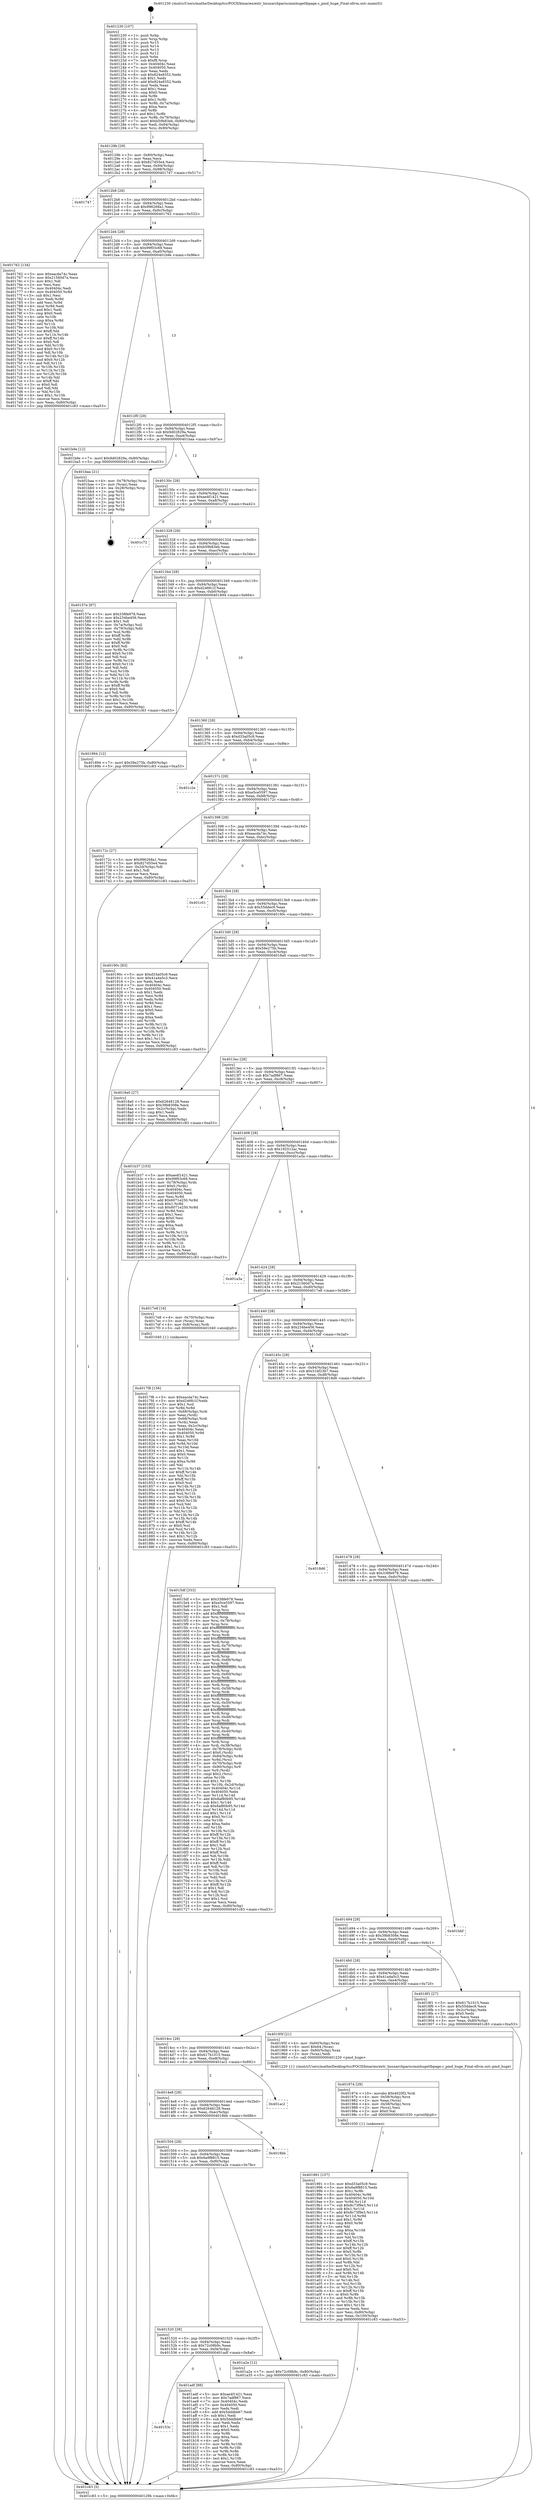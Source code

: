 digraph "0x401230" {
  label = "0x401230 (/mnt/c/Users/mathe/Desktop/tcc/POCII/binaries/extr_linuxarchpariscmmhugetlbpage.c_pmd_huge_Final-ollvm.out::main(0))"
  labelloc = "t"
  node[shape=record]

  Entry [label="",width=0.3,height=0.3,shape=circle,fillcolor=black,style=filled]
  "0x40129b" [label="{
     0x40129b [29]\l
     | [instrs]\l
     &nbsp;&nbsp;0x40129b \<+3\>: mov -0x80(%rbp),%eax\l
     &nbsp;&nbsp;0x40129e \<+2\>: mov %eax,%ecx\l
     &nbsp;&nbsp;0x4012a0 \<+6\>: sub $0x827d55e4,%ecx\l
     &nbsp;&nbsp;0x4012a6 \<+6\>: mov %eax,-0x94(%rbp)\l
     &nbsp;&nbsp;0x4012ac \<+6\>: mov %ecx,-0x98(%rbp)\l
     &nbsp;&nbsp;0x4012b2 \<+6\>: je 0000000000401747 \<main+0x517\>\l
  }"]
  "0x401747" [label="{
     0x401747\l
  }", style=dashed]
  "0x4012b8" [label="{
     0x4012b8 [28]\l
     | [instrs]\l
     &nbsp;&nbsp;0x4012b8 \<+5\>: jmp 00000000004012bd \<main+0x8d\>\l
     &nbsp;&nbsp;0x4012bd \<+6\>: mov -0x94(%rbp),%eax\l
     &nbsp;&nbsp;0x4012c3 \<+5\>: sub $0x996268a1,%eax\l
     &nbsp;&nbsp;0x4012c8 \<+6\>: mov %eax,-0x9c(%rbp)\l
     &nbsp;&nbsp;0x4012ce \<+6\>: je 0000000000401762 \<main+0x532\>\l
  }"]
  Exit [label="",width=0.3,height=0.3,shape=circle,fillcolor=black,style=filled,peripheries=2]
  "0x401762" [label="{
     0x401762 [134]\l
     | [instrs]\l
     &nbsp;&nbsp;0x401762 \<+5\>: mov $0xeacda74c,%eax\l
     &nbsp;&nbsp;0x401767 \<+5\>: mov $0x21560d7a,%ecx\l
     &nbsp;&nbsp;0x40176c \<+2\>: mov $0x1,%dl\l
     &nbsp;&nbsp;0x40176e \<+2\>: xor %esi,%esi\l
     &nbsp;&nbsp;0x401770 \<+7\>: mov 0x40404c,%edi\l
     &nbsp;&nbsp;0x401777 \<+8\>: mov 0x404050,%r8d\l
     &nbsp;&nbsp;0x40177f \<+3\>: sub $0x1,%esi\l
     &nbsp;&nbsp;0x401782 \<+3\>: mov %edi,%r9d\l
     &nbsp;&nbsp;0x401785 \<+3\>: add %esi,%r9d\l
     &nbsp;&nbsp;0x401788 \<+4\>: imul %r9d,%edi\l
     &nbsp;&nbsp;0x40178c \<+3\>: and $0x1,%edi\l
     &nbsp;&nbsp;0x40178f \<+3\>: cmp $0x0,%edi\l
     &nbsp;&nbsp;0x401792 \<+4\>: sete %r10b\l
     &nbsp;&nbsp;0x401796 \<+4\>: cmp $0xa,%r8d\l
     &nbsp;&nbsp;0x40179a \<+4\>: setl %r11b\l
     &nbsp;&nbsp;0x40179e \<+3\>: mov %r10b,%bl\l
     &nbsp;&nbsp;0x4017a1 \<+3\>: xor $0xff,%bl\l
     &nbsp;&nbsp;0x4017a4 \<+3\>: mov %r11b,%r14b\l
     &nbsp;&nbsp;0x4017a7 \<+4\>: xor $0xff,%r14b\l
     &nbsp;&nbsp;0x4017ab \<+3\>: xor $0x0,%dl\l
     &nbsp;&nbsp;0x4017ae \<+3\>: mov %bl,%r15b\l
     &nbsp;&nbsp;0x4017b1 \<+4\>: and $0x0,%r15b\l
     &nbsp;&nbsp;0x4017b5 \<+3\>: and %dl,%r10b\l
     &nbsp;&nbsp;0x4017b8 \<+3\>: mov %r14b,%r12b\l
     &nbsp;&nbsp;0x4017bb \<+4\>: and $0x0,%r12b\l
     &nbsp;&nbsp;0x4017bf \<+3\>: and %dl,%r11b\l
     &nbsp;&nbsp;0x4017c2 \<+3\>: or %r10b,%r15b\l
     &nbsp;&nbsp;0x4017c5 \<+3\>: or %r11b,%r12b\l
     &nbsp;&nbsp;0x4017c8 \<+3\>: xor %r12b,%r15b\l
     &nbsp;&nbsp;0x4017cb \<+3\>: or %r14b,%bl\l
     &nbsp;&nbsp;0x4017ce \<+3\>: xor $0xff,%bl\l
     &nbsp;&nbsp;0x4017d1 \<+3\>: or $0x0,%dl\l
     &nbsp;&nbsp;0x4017d4 \<+2\>: and %dl,%bl\l
     &nbsp;&nbsp;0x4017d6 \<+3\>: or %bl,%r15b\l
     &nbsp;&nbsp;0x4017d9 \<+4\>: test $0x1,%r15b\l
     &nbsp;&nbsp;0x4017dd \<+3\>: cmovne %ecx,%eax\l
     &nbsp;&nbsp;0x4017e0 \<+3\>: mov %eax,-0x80(%rbp)\l
     &nbsp;&nbsp;0x4017e3 \<+5\>: jmp 0000000000401c83 \<main+0xa53\>\l
  }"]
  "0x4012d4" [label="{
     0x4012d4 [28]\l
     | [instrs]\l
     &nbsp;&nbsp;0x4012d4 \<+5\>: jmp 00000000004012d9 \<main+0xa9\>\l
     &nbsp;&nbsp;0x4012d9 \<+6\>: mov -0x94(%rbp),%eax\l
     &nbsp;&nbsp;0x4012df \<+5\>: sub $0x99f03c69,%eax\l
     &nbsp;&nbsp;0x4012e4 \<+6\>: mov %eax,-0xa0(%rbp)\l
     &nbsp;&nbsp;0x4012ea \<+6\>: je 0000000000401b9e \<main+0x96e\>\l
  }"]
  "0x40153c" [label="{
     0x40153c\l
  }", style=dashed]
  "0x401b9e" [label="{
     0x401b9e [12]\l
     | [instrs]\l
     &nbsp;&nbsp;0x401b9e \<+7\>: movl $0x9d02829a,-0x80(%rbp)\l
     &nbsp;&nbsp;0x401ba5 \<+5\>: jmp 0000000000401c83 \<main+0xa53\>\l
  }"]
  "0x4012f0" [label="{
     0x4012f0 [28]\l
     | [instrs]\l
     &nbsp;&nbsp;0x4012f0 \<+5\>: jmp 00000000004012f5 \<main+0xc5\>\l
     &nbsp;&nbsp;0x4012f5 \<+6\>: mov -0x94(%rbp),%eax\l
     &nbsp;&nbsp;0x4012fb \<+5\>: sub $0x9d02829a,%eax\l
     &nbsp;&nbsp;0x401300 \<+6\>: mov %eax,-0xa4(%rbp)\l
     &nbsp;&nbsp;0x401306 \<+6\>: je 0000000000401baa \<main+0x97a\>\l
  }"]
  "0x401adf" [label="{
     0x401adf [88]\l
     | [instrs]\l
     &nbsp;&nbsp;0x401adf \<+5\>: mov $0xae4f1421,%eax\l
     &nbsp;&nbsp;0x401ae4 \<+5\>: mov $0x7adf867,%ecx\l
     &nbsp;&nbsp;0x401ae9 \<+7\>: mov 0x40404c,%edx\l
     &nbsp;&nbsp;0x401af0 \<+7\>: mov 0x404050,%esi\l
     &nbsp;&nbsp;0x401af7 \<+2\>: mov %edx,%edi\l
     &nbsp;&nbsp;0x401af9 \<+6\>: add $0x5dddbb67,%edi\l
     &nbsp;&nbsp;0x401aff \<+3\>: sub $0x1,%edi\l
     &nbsp;&nbsp;0x401b02 \<+6\>: sub $0x5dddbb67,%edi\l
     &nbsp;&nbsp;0x401b08 \<+3\>: imul %edi,%edx\l
     &nbsp;&nbsp;0x401b0b \<+3\>: and $0x1,%edx\l
     &nbsp;&nbsp;0x401b0e \<+3\>: cmp $0x0,%edx\l
     &nbsp;&nbsp;0x401b11 \<+4\>: sete %r8b\l
     &nbsp;&nbsp;0x401b15 \<+3\>: cmp $0xa,%esi\l
     &nbsp;&nbsp;0x401b18 \<+4\>: setl %r9b\l
     &nbsp;&nbsp;0x401b1c \<+3\>: mov %r8b,%r10b\l
     &nbsp;&nbsp;0x401b1f \<+3\>: and %r9b,%r10b\l
     &nbsp;&nbsp;0x401b22 \<+3\>: xor %r9b,%r8b\l
     &nbsp;&nbsp;0x401b25 \<+3\>: or %r8b,%r10b\l
     &nbsp;&nbsp;0x401b28 \<+4\>: test $0x1,%r10b\l
     &nbsp;&nbsp;0x401b2c \<+3\>: cmovne %ecx,%eax\l
     &nbsp;&nbsp;0x401b2f \<+3\>: mov %eax,-0x80(%rbp)\l
     &nbsp;&nbsp;0x401b32 \<+5\>: jmp 0000000000401c83 \<main+0xa53\>\l
  }"]
  "0x401baa" [label="{
     0x401baa [21]\l
     | [instrs]\l
     &nbsp;&nbsp;0x401baa \<+4\>: mov -0x78(%rbp),%rax\l
     &nbsp;&nbsp;0x401bae \<+2\>: mov (%rax),%eax\l
     &nbsp;&nbsp;0x401bb0 \<+4\>: lea -0x28(%rbp),%rsp\l
     &nbsp;&nbsp;0x401bb4 \<+1\>: pop %rbx\l
     &nbsp;&nbsp;0x401bb5 \<+2\>: pop %r12\l
     &nbsp;&nbsp;0x401bb7 \<+2\>: pop %r13\l
     &nbsp;&nbsp;0x401bb9 \<+2\>: pop %r14\l
     &nbsp;&nbsp;0x401bbb \<+2\>: pop %r15\l
     &nbsp;&nbsp;0x401bbd \<+1\>: pop %rbp\l
     &nbsp;&nbsp;0x401bbe \<+1\>: ret\l
  }"]
  "0x40130c" [label="{
     0x40130c [28]\l
     | [instrs]\l
     &nbsp;&nbsp;0x40130c \<+5\>: jmp 0000000000401311 \<main+0xe1\>\l
     &nbsp;&nbsp;0x401311 \<+6\>: mov -0x94(%rbp),%eax\l
     &nbsp;&nbsp;0x401317 \<+5\>: sub $0xae4f1421,%eax\l
     &nbsp;&nbsp;0x40131c \<+6\>: mov %eax,-0xa8(%rbp)\l
     &nbsp;&nbsp;0x401322 \<+6\>: je 0000000000401c72 \<main+0xa42\>\l
  }"]
  "0x401520" [label="{
     0x401520 [28]\l
     | [instrs]\l
     &nbsp;&nbsp;0x401520 \<+5\>: jmp 0000000000401525 \<main+0x2f5\>\l
     &nbsp;&nbsp;0x401525 \<+6\>: mov -0x94(%rbp),%eax\l
     &nbsp;&nbsp;0x40152b \<+5\>: sub $0x72c08b9c,%eax\l
     &nbsp;&nbsp;0x401530 \<+6\>: mov %eax,-0xf4(%rbp)\l
     &nbsp;&nbsp;0x401536 \<+6\>: je 0000000000401adf \<main+0x8af\>\l
  }"]
  "0x401c72" [label="{
     0x401c72\l
  }", style=dashed]
  "0x401328" [label="{
     0x401328 [28]\l
     | [instrs]\l
     &nbsp;&nbsp;0x401328 \<+5\>: jmp 000000000040132d \<main+0xfd\>\l
     &nbsp;&nbsp;0x40132d \<+6\>: mov -0x94(%rbp),%eax\l
     &nbsp;&nbsp;0x401333 \<+5\>: sub $0xb59b83eb,%eax\l
     &nbsp;&nbsp;0x401338 \<+6\>: mov %eax,-0xac(%rbp)\l
     &nbsp;&nbsp;0x40133e \<+6\>: je 000000000040157e \<main+0x34e\>\l
  }"]
  "0x401a2e" [label="{
     0x401a2e [12]\l
     | [instrs]\l
     &nbsp;&nbsp;0x401a2e \<+7\>: movl $0x72c08b9c,-0x80(%rbp)\l
     &nbsp;&nbsp;0x401a35 \<+5\>: jmp 0000000000401c83 \<main+0xa53\>\l
  }"]
  "0x40157e" [label="{
     0x40157e [97]\l
     | [instrs]\l
     &nbsp;&nbsp;0x40157e \<+5\>: mov $0x338fe978,%eax\l
     &nbsp;&nbsp;0x401583 \<+5\>: mov $0x234be456,%ecx\l
     &nbsp;&nbsp;0x401588 \<+2\>: mov $0x1,%dl\l
     &nbsp;&nbsp;0x40158a \<+4\>: mov -0x7a(%rbp),%sil\l
     &nbsp;&nbsp;0x40158e \<+4\>: mov -0x79(%rbp),%dil\l
     &nbsp;&nbsp;0x401592 \<+3\>: mov %sil,%r8b\l
     &nbsp;&nbsp;0x401595 \<+4\>: xor $0xff,%r8b\l
     &nbsp;&nbsp;0x401599 \<+3\>: mov %dil,%r9b\l
     &nbsp;&nbsp;0x40159c \<+4\>: xor $0xff,%r9b\l
     &nbsp;&nbsp;0x4015a0 \<+3\>: xor $0x0,%dl\l
     &nbsp;&nbsp;0x4015a3 \<+3\>: mov %r8b,%r10b\l
     &nbsp;&nbsp;0x4015a6 \<+4\>: and $0x0,%r10b\l
     &nbsp;&nbsp;0x4015aa \<+3\>: and %dl,%sil\l
     &nbsp;&nbsp;0x4015ad \<+3\>: mov %r9b,%r11b\l
     &nbsp;&nbsp;0x4015b0 \<+4\>: and $0x0,%r11b\l
     &nbsp;&nbsp;0x4015b4 \<+3\>: and %dl,%dil\l
     &nbsp;&nbsp;0x4015b7 \<+3\>: or %sil,%r10b\l
     &nbsp;&nbsp;0x4015ba \<+3\>: or %dil,%r11b\l
     &nbsp;&nbsp;0x4015bd \<+3\>: xor %r11b,%r10b\l
     &nbsp;&nbsp;0x4015c0 \<+3\>: or %r9b,%r8b\l
     &nbsp;&nbsp;0x4015c3 \<+4\>: xor $0xff,%r8b\l
     &nbsp;&nbsp;0x4015c7 \<+3\>: or $0x0,%dl\l
     &nbsp;&nbsp;0x4015ca \<+3\>: and %dl,%r8b\l
     &nbsp;&nbsp;0x4015cd \<+3\>: or %r8b,%r10b\l
     &nbsp;&nbsp;0x4015d0 \<+4\>: test $0x1,%r10b\l
     &nbsp;&nbsp;0x4015d4 \<+3\>: cmovne %ecx,%eax\l
     &nbsp;&nbsp;0x4015d7 \<+3\>: mov %eax,-0x80(%rbp)\l
     &nbsp;&nbsp;0x4015da \<+5\>: jmp 0000000000401c83 \<main+0xa53\>\l
  }"]
  "0x401344" [label="{
     0x401344 [28]\l
     | [instrs]\l
     &nbsp;&nbsp;0x401344 \<+5\>: jmp 0000000000401349 \<main+0x119\>\l
     &nbsp;&nbsp;0x401349 \<+6\>: mov -0x94(%rbp),%eax\l
     &nbsp;&nbsp;0x40134f \<+5\>: sub $0xd246fc1f,%eax\l
     &nbsp;&nbsp;0x401354 \<+6\>: mov %eax,-0xb0(%rbp)\l
     &nbsp;&nbsp;0x40135a \<+6\>: je 0000000000401894 \<main+0x664\>\l
  }"]
  "0x401c83" [label="{
     0x401c83 [5]\l
     | [instrs]\l
     &nbsp;&nbsp;0x401c83 \<+5\>: jmp 000000000040129b \<main+0x6b\>\l
  }"]
  "0x401230" [label="{
     0x401230 [107]\l
     | [instrs]\l
     &nbsp;&nbsp;0x401230 \<+1\>: push %rbp\l
     &nbsp;&nbsp;0x401231 \<+3\>: mov %rsp,%rbp\l
     &nbsp;&nbsp;0x401234 \<+2\>: push %r15\l
     &nbsp;&nbsp;0x401236 \<+2\>: push %r14\l
     &nbsp;&nbsp;0x401238 \<+2\>: push %r13\l
     &nbsp;&nbsp;0x40123a \<+2\>: push %r12\l
     &nbsp;&nbsp;0x40123c \<+1\>: push %rbx\l
     &nbsp;&nbsp;0x40123d \<+7\>: sub $0xf8,%rsp\l
     &nbsp;&nbsp;0x401244 \<+7\>: mov 0x40404c,%eax\l
     &nbsp;&nbsp;0x40124b \<+7\>: mov 0x404050,%ecx\l
     &nbsp;&nbsp;0x401252 \<+2\>: mov %eax,%edx\l
     &nbsp;&nbsp;0x401254 \<+6\>: sub $0x824e8352,%edx\l
     &nbsp;&nbsp;0x40125a \<+3\>: sub $0x1,%edx\l
     &nbsp;&nbsp;0x40125d \<+6\>: add $0x824e8352,%edx\l
     &nbsp;&nbsp;0x401263 \<+3\>: imul %edx,%eax\l
     &nbsp;&nbsp;0x401266 \<+3\>: and $0x1,%eax\l
     &nbsp;&nbsp;0x401269 \<+3\>: cmp $0x0,%eax\l
     &nbsp;&nbsp;0x40126c \<+4\>: sete %r8b\l
     &nbsp;&nbsp;0x401270 \<+4\>: and $0x1,%r8b\l
     &nbsp;&nbsp;0x401274 \<+4\>: mov %r8b,-0x7a(%rbp)\l
     &nbsp;&nbsp;0x401278 \<+3\>: cmp $0xa,%ecx\l
     &nbsp;&nbsp;0x40127b \<+4\>: setl %r8b\l
     &nbsp;&nbsp;0x40127f \<+4\>: and $0x1,%r8b\l
     &nbsp;&nbsp;0x401283 \<+4\>: mov %r8b,-0x79(%rbp)\l
     &nbsp;&nbsp;0x401287 \<+7\>: movl $0xb59b83eb,-0x80(%rbp)\l
     &nbsp;&nbsp;0x40128e \<+6\>: mov %edi,-0x84(%rbp)\l
     &nbsp;&nbsp;0x401294 \<+7\>: mov %rsi,-0x90(%rbp)\l
  }"]
  "0x401504" [label="{
     0x401504 [28]\l
     | [instrs]\l
     &nbsp;&nbsp;0x401504 \<+5\>: jmp 0000000000401509 \<main+0x2d9\>\l
     &nbsp;&nbsp;0x401509 \<+6\>: mov -0x94(%rbp),%eax\l
     &nbsp;&nbsp;0x40150f \<+5\>: sub $0x6a9f8815,%eax\l
     &nbsp;&nbsp;0x401514 \<+6\>: mov %eax,-0xf0(%rbp)\l
     &nbsp;&nbsp;0x40151a \<+6\>: je 0000000000401a2e \<main+0x7fe\>\l
  }"]
  "0x401894" [label="{
     0x401894 [12]\l
     | [instrs]\l
     &nbsp;&nbsp;0x401894 \<+7\>: movl $0x59e275b,-0x80(%rbp)\l
     &nbsp;&nbsp;0x40189b \<+5\>: jmp 0000000000401c83 \<main+0xa53\>\l
  }"]
  "0x401360" [label="{
     0x401360 [28]\l
     | [instrs]\l
     &nbsp;&nbsp;0x401360 \<+5\>: jmp 0000000000401365 \<main+0x135\>\l
     &nbsp;&nbsp;0x401365 \<+6\>: mov -0x94(%rbp),%eax\l
     &nbsp;&nbsp;0x40136b \<+5\>: sub $0xd33a05c9,%eax\l
     &nbsp;&nbsp;0x401370 \<+6\>: mov %eax,-0xb4(%rbp)\l
     &nbsp;&nbsp;0x401376 \<+6\>: je 0000000000401c2e \<main+0x9fe\>\l
  }"]
  "0x4018bb" [label="{
     0x4018bb\l
  }", style=dashed]
  "0x401c2e" [label="{
     0x401c2e\l
  }", style=dashed]
  "0x40137c" [label="{
     0x40137c [28]\l
     | [instrs]\l
     &nbsp;&nbsp;0x40137c \<+5\>: jmp 0000000000401381 \<main+0x151\>\l
     &nbsp;&nbsp;0x401381 \<+6\>: mov -0x94(%rbp),%eax\l
     &nbsp;&nbsp;0x401387 \<+5\>: sub $0xe5ce5597,%eax\l
     &nbsp;&nbsp;0x40138c \<+6\>: mov %eax,-0xb8(%rbp)\l
     &nbsp;&nbsp;0x401392 \<+6\>: je 000000000040172c \<main+0x4fc\>\l
  }"]
  "0x4014e8" [label="{
     0x4014e8 [28]\l
     | [instrs]\l
     &nbsp;&nbsp;0x4014e8 \<+5\>: jmp 00000000004014ed \<main+0x2bd\>\l
     &nbsp;&nbsp;0x4014ed \<+6\>: mov -0x94(%rbp),%eax\l
     &nbsp;&nbsp;0x4014f3 \<+5\>: sub $0x62648128,%eax\l
     &nbsp;&nbsp;0x4014f8 \<+6\>: mov %eax,-0xec(%rbp)\l
     &nbsp;&nbsp;0x4014fe \<+6\>: je 00000000004018bb \<main+0x68b\>\l
  }"]
  "0x40172c" [label="{
     0x40172c [27]\l
     | [instrs]\l
     &nbsp;&nbsp;0x40172c \<+5\>: mov $0x996268a1,%eax\l
     &nbsp;&nbsp;0x401731 \<+5\>: mov $0x827d55e4,%ecx\l
     &nbsp;&nbsp;0x401736 \<+3\>: mov -0x2d(%rbp),%dl\l
     &nbsp;&nbsp;0x401739 \<+3\>: test $0x1,%dl\l
     &nbsp;&nbsp;0x40173c \<+3\>: cmovne %ecx,%eax\l
     &nbsp;&nbsp;0x40173f \<+3\>: mov %eax,-0x80(%rbp)\l
     &nbsp;&nbsp;0x401742 \<+5\>: jmp 0000000000401c83 \<main+0xa53\>\l
  }"]
  "0x401398" [label="{
     0x401398 [28]\l
     | [instrs]\l
     &nbsp;&nbsp;0x401398 \<+5\>: jmp 000000000040139d \<main+0x16d\>\l
     &nbsp;&nbsp;0x40139d \<+6\>: mov -0x94(%rbp),%eax\l
     &nbsp;&nbsp;0x4013a3 \<+5\>: sub $0xeacda74c,%eax\l
     &nbsp;&nbsp;0x4013a8 \<+6\>: mov %eax,-0xbc(%rbp)\l
     &nbsp;&nbsp;0x4013ae \<+6\>: je 0000000000401c01 \<main+0x9d1\>\l
  }"]
  "0x401ac2" [label="{
     0x401ac2\l
  }", style=dashed]
  "0x401c01" [label="{
     0x401c01\l
  }", style=dashed]
  "0x4013b4" [label="{
     0x4013b4 [28]\l
     | [instrs]\l
     &nbsp;&nbsp;0x4013b4 \<+5\>: jmp 00000000004013b9 \<main+0x189\>\l
     &nbsp;&nbsp;0x4013b9 \<+6\>: mov -0x94(%rbp),%eax\l
     &nbsp;&nbsp;0x4013bf \<+5\>: sub $0x55ddec9,%eax\l
     &nbsp;&nbsp;0x4013c4 \<+6\>: mov %eax,-0xc0(%rbp)\l
     &nbsp;&nbsp;0x4013ca \<+6\>: je 000000000040190c \<main+0x6dc\>\l
  }"]
  "0x401991" [label="{
     0x401991 [157]\l
     | [instrs]\l
     &nbsp;&nbsp;0x401991 \<+5\>: mov $0xd33a05c9,%esi\l
     &nbsp;&nbsp;0x401996 \<+5\>: mov $0x6a9f8815,%edx\l
     &nbsp;&nbsp;0x40199b \<+3\>: mov $0x1,%r8b\l
     &nbsp;&nbsp;0x40199e \<+8\>: mov 0x40404c,%r9d\l
     &nbsp;&nbsp;0x4019a6 \<+8\>: mov 0x404050,%r10d\l
     &nbsp;&nbsp;0x4019ae \<+3\>: mov %r9d,%r11d\l
     &nbsp;&nbsp;0x4019b1 \<+7\>: sub $0x8c73f9e3,%r11d\l
     &nbsp;&nbsp;0x4019b8 \<+4\>: sub $0x1,%r11d\l
     &nbsp;&nbsp;0x4019bc \<+7\>: add $0x8c73f9e3,%r11d\l
     &nbsp;&nbsp;0x4019c3 \<+4\>: imul %r11d,%r9d\l
     &nbsp;&nbsp;0x4019c7 \<+4\>: and $0x1,%r9d\l
     &nbsp;&nbsp;0x4019cb \<+4\>: cmp $0x0,%r9d\l
     &nbsp;&nbsp;0x4019cf \<+3\>: sete %bl\l
     &nbsp;&nbsp;0x4019d2 \<+4\>: cmp $0xa,%r10d\l
     &nbsp;&nbsp;0x4019d6 \<+4\>: setl %r14b\l
     &nbsp;&nbsp;0x4019da \<+3\>: mov %bl,%r15b\l
     &nbsp;&nbsp;0x4019dd \<+4\>: xor $0xff,%r15b\l
     &nbsp;&nbsp;0x4019e1 \<+3\>: mov %r14b,%r12b\l
     &nbsp;&nbsp;0x4019e4 \<+4\>: xor $0xff,%r12b\l
     &nbsp;&nbsp;0x4019e8 \<+4\>: xor $0x0,%r8b\l
     &nbsp;&nbsp;0x4019ec \<+3\>: mov %r15b,%r13b\l
     &nbsp;&nbsp;0x4019ef \<+4\>: and $0x0,%r13b\l
     &nbsp;&nbsp;0x4019f3 \<+3\>: and %r8b,%bl\l
     &nbsp;&nbsp;0x4019f6 \<+3\>: mov %r12b,%cl\l
     &nbsp;&nbsp;0x4019f9 \<+3\>: and $0x0,%cl\l
     &nbsp;&nbsp;0x4019fc \<+3\>: and %r8b,%r14b\l
     &nbsp;&nbsp;0x4019ff \<+3\>: or %bl,%r13b\l
     &nbsp;&nbsp;0x401a02 \<+3\>: or %r14b,%cl\l
     &nbsp;&nbsp;0x401a05 \<+3\>: xor %cl,%r13b\l
     &nbsp;&nbsp;0x401a08 \<+3\>: or %r12b,%r15b\l
     &nbsp;&nbsp;0x401a0b \<+4\>: xor $0xff,%r15b\l
     &nbsp;&nbsp;0x401a0f \<+4\>: or $0x0,%r8b\l
     &nbsp;&nbsp;0x401a13 \<+3\>: and %r8b,%r15b\l
     &nbsp;&nbsp;0x401a16 \<+3\>: or %r15b,%r13b\l
     &nbsp;&nbsp;0x401a19 \<+4\>: test $0x1,%r13b\l
     &nbsp;&nbsp;0x401a1d \<+3\>: cmovne %edx,%esi\l
     &nbsp;&nbsp;0x401a20 \<+3\>: mov %esi,-0x80(%rbp)\l
     &nbsp;&nbsp;0x401a23 \<+6\>: mov %eax,-0x100(%rbp)\l
     &nbsp;&nbsp;0x401a29 \<+5\>: jmp 0000000000401c83 \<main+0xa53\>\l
  }"]
  "0x40190c" [label="{
     0x40190c [83]\l
     | [instrs]\l
     &nbsp;&nbsp;0x40190c \<+5\>: mov $0xd33a05c9,%eax\l
     &nbsp;&nbsp;0x401911 \<+5\>: mov $0x41a4a5c3,%ecx\l
     &nbsp;&nbsp;0x401916 \<+2\>: xor %edx,%edx\l
     &nbsp;&nbsp;0x401918 \<+7\>: mov 0x40404c,%esi\l
     &nbsp;&nbsp;0x40191f \<+7\>: mov 0x404050,%edi\l
     &nbsp;&nbsp;0x401926 \<+3\>: sub $0x1,%edx\l
     &nbsp;&nbsp;0x401929 \<+3\>: mov %esi,%r8d\l
     &nbsp;&nbsp;0x40192c \<+3\>: add %edx,%r8d\l
     &nbsp;&nbsp;0x40192f \<+4\>: imul %r8d,%esi\l
     &nbsp;&nbsp;0x401933 \<+3\>: and $0x1,%esi\l
     &nbsp;&nbsp;0x401936 \<+3\>: cmp $0x0,%esi\l
     &nbsp;&nbsp;0x401939 \<+4\>: sete %r9b\l
     &nbsp;&nbsp;0x40193d \<+3\>: cmp $0xa,%edi\l
     &nbsp;&nbsp;0x401940 \<+4\>: setl %r10b\l
     &nbsp;&nbsp;0x401944 \<+3\>: mov %r9b,%r11b\l
     &nbsp;&nbsp;0x401947 \<+3\>: and %r10b,%r11b\l
     &nbsp;&nbsp;0x40194a \<+3\>: xor %r10b,%r9b\l
     &nbsp;&nbsp;0x40194d \<+3\>: or %r9b,%r11b\l
     &nbsp;&nbsp;0x401950 \<+4\>: test $0x1,%r11b\l
     &nbsp;&nbsp;0x401954 \<+3\>: cmovne %ecx,%eax\l
     &nbsp;&nbsp;0x401957 \<+3\>: mov %eax,-0x80(%rbp)\l
     &nbsp;&nbsp;0x40195a \<+5\>: jmp 0000000000401c83 \<main+0xa53\>\l
  }"]
  "0x4013d0" [label="{
     0x4013d0 [28]\l
     | [instrs]\l
     &nbsp;&nbsp;0x4013d0 \<+5\>: jmp 00000000004013d5 \<main+0x1a5\>\l
     &nbsp;&nbsp;0x4013d5 \<+6\>: mov -0x94(%rbp),%eax\l
     &nbsp;&nbsp;0x4013db \<+5\>: sub $0x59e275b,%eax\l
     &nbsp;&nbsp;0x4013e0 \<+6\>: mov %eax,-0xc4(%rbp)\l
     &nbsp;&nbsp;0x4013e6 \<+6\>: je 00000000004018a0 \<main+0x670\>\l
  }"]
  "0x401974" [label="{
     0x401974 [29]\l
     | [instrs]\l
     &nbsp;&nbsp;0x401974 \<+10\>: movabs $0x4020f2,%rdi\l
     &nbsp;&nbsp;0x40197e \<+4\>: mov -0x58(%rbp),%rcx\l
     &nbsp;&nbsp;0x401982 \<+2\>: mov %eax,(%rcx)\l
     &nbsp;&nbsp;0x401984 \<+4\>: mov -0x58(%rbp),%rcx\l
     &nbsp;&nbsp;0x401988 \<+2\>: mov (%rcx),%esi\l
     &nbsp;&nbsp;0x40198a \<+2\>: mov $0x0,%al\l
     &nbsp;&nbsp;0x40198c \<+5\>: call 0000000000401030 \<printf@plt\>\l
     | [calls]\l
     &nbsp;&nbsp;0x401030 \{1\} (unknown)\l
  }"]
  "0x4018a0" [label="{
     0x4018a0 [27]\l
     | [instrs]\l
     &nbsp;&nbsp;0x4018a0 \<+5\>: mov $0x62648128,%eax\l
     &nbsp;&nbsp;0x4018a5 \<+5\>: mov $0x39b8308e,%ecx\l
     &nbsp;&nbsp;0x4018aa \<+3\>: mov -0x2c(%rbp),%edx\l
     &nbsp;&nbsp;0x4018ad \<+3\>: cmp $0x1,%edx\l
     &nbsp;&nbsp;0x4018b0 \<+3\>: cmovl %ecx,%eax\l
     &nbsp;&nbsp;0x4018b3 \<+3\>: mov %eax,-0x80(%rbp)\l
     &nbsp;&nbsp;0x4018b6 \<+5\>: jmp 0000000000401c83 \<main+0xa53\>\l
  }"]
  "0x4013ec" [label="{
     0x4013ec [28]\l
     | [instrs]\l
     &nbsp;&nbsp;0x4013ec \<+5\>: jmp 00000000004013f1 \<main+0x1c1\>\l
     &nbsp;&nbsp;0x4013f1 \<+6\>: mov -0x94(%rbp),%eax\l
     &nbsp;&nbsp;0x4013f7 \<+5\>: sub $0x7adf867,%eax\l
     &nbsp;&nbsp;0x4013fc \<+6\>: mov %eax,-0xc8(%rbp)\l
     &nbsp;&nbsp;0x401402 \<+6\>: je 0000000000401b37 \<main+0x907\>\l
  }"]
  "0x4014cc" [label="{
     0x4014cc [28]\l
     | [instrs]\l
     &nbsp;&nbsp;0x4014cc \<+5\>: jmp 00000000004014d1 \<main+0x2a1\>\l
     &nbsp;&nbsp;0x4014d1 \<+6\>: mov -0x94(%rbp),%eax\l
     &nbsp;&nbsp;0x4014d7 \<+5\>: sub $0x617b1015,%eax\l
     &nbsp;&nbsp;0x4014dc \<+6\>: mov %eax,-0xe8(%rbp)\l
     &nbsp;&nbsp;0x4014e2 \<+6\>: je 0000000000401ac2 \<main+0x892\>\l
  }"]
  "0x401b37" [label="{
     0x401b37 [103]\l
     | [instrs]\l
     &nbsp;&nbsp;0x401b37 \<+5\>: mov $0xae4f1421,%eax\l
     &nbsp;&nbsp;0x401b3c \<+5\>: mov $0x99f03c69,%ecx\l
     &nbsp;&nbsp;0x401b41 \<+4\>: mov -0x78(%rbp),%rdx\l
     &nbsp;&nbsp;0x401b45 \<+6\>: movl $0x0,(%rdx)\l
     &nbsp;&nbsp;0x401b4b \<+7\>: mov 0x40404c,%esi\l
     &nbsp;&nbsp;0x401b52 \<+7\>: mov 0x404050,%edi\l
     &nbsp;&nbsp;0x401b59 \<+3\>: mov %esi,%r8d\l
     &nbsp;&nbsp;0x401b5c \<+7\>: add $0x6071e250,%r8d\l
     &nbsp;&nbsp;0x401b63 \<+4\>: sub $0x1,%r8d\l
     &nbsp;&nbsp;0x401b67 \<+7\>: sub $0x6071e250,%r8d\l
     &nbsp;&nbsp;0x401b6e \<+4\>: imul %r8d,%esi\l
     &nbsp;&nbsp;0x401b72 \<+3\>: and $0x1,%esi\l
     &nbsp;&nbsp;0x401b75 \<+3\>: cmp $0x0,%esi\l
     &nbsp;&nbsp;0x401b78 \<+4\>: sete %r9b\l
     &nbsp;&nbsp;0x401b7c \<+3\>: cmp $0xa,%edi\l
     &nbsp;&nbsp;0x401b7f \<+4\>: setl %r10b\l
     &nbsp;&nbsp;0x401b83 \<+3\>: mov %r9b,%r11b\l
     &nbsp;&nbsp;0x401b86 \<+3\>: and %r10b,%r11b\l
     &nbsp;&nbsp;0x401b89 \<+3\>: xor %r10b,%r9b\l
     &nbsp;&nbsp;0x401b8c \<+3\>: or %r9b,%r11b\l
     &nbsp;&nbsp;0x401b8f \<+4\>: test $0x1,%r11b\l
     &nbsp;&nbsp;0x401b93 \<+3\>: cmovne %ecx,%eax\l
     &nbsp;&nbsp;0x401b96 \<+3\>: mov %eax,-0x80(%rbp)\l
     &nbsp;&nbsp;0x401b99 \<+5\>: jmp 0000000000401c83 \<main+0xa53\>\l
  }"]
  "0x401408" [label="{
     0x401408 [28]\l
     | [instrs]\l
     &nbsp;&nbsp;0x401408 \<+5\>: jmp 000000000040140d \<main+0x1dd\>\l
     &nbsp;&nbsp;0x40140d \<+6\>: mov -0x94(%rbp),%eax\l
     &nbsp;&nbsp;0x401413 \<+5\>: sub $0x192512ac,%eax\l
     &nbsp;&nbsp;0x401418 \<+6\>: mov %eax,-0xcc(%rbp)\l
     &nbsp;&nbsp;0x40141e \<+6\>: je 0000000000401a3a \<main+0x80a\>\l
  }"]
  "0x40195f" [label="{
     0x40195f [21]\l
     | [instrs]\l
     &nbsp;&nbsp;0x40195f \<+4\>: mov -0x60(%rbp),%rax\l
     &nbsp;&nbsp;0x401963 \<+6\>: movl $0x64,(%rax)\l
     &nbsp;&nbsp;0x401969 \<+4\>: mov -0x60(%rbp),%rax\l
     &nbsp;&nbsp;0x40196d \<+2\>: mov (%rax),%edi\l
     &nbsp;&nbsp;0x40196f \<+5\>: call 0000000000401220 \<pmd_huge\>\l
     | [calls]\l
     &nbsp;&nbsp;0x401220 \{1\} (/mnt/c/Users/mathe/Desktop/tcc/POCII/binaries/extr_linuxarchpariscmmhugetlbpage.c_pmd_huge_Final-ollvm.out::pmd_huge)\l
  }"]
  "0x401a3a" [label="{
     0x401a3a\l
  }", style=dashed]
  "0x401424" [label="{
     0x401424 [28]\l
     | [instrs]\l
     &nbsp;&nbsp;0x401424 \<+5\>: jmp 0000000000401429 \<main+0x1f9\>\l
     &nbsp;&nbsp;0x401429 \<+6\>: mov -0x94(%rbp),%eax\l
     &nbsp;&nbsp;0x40142f \<+5\>: sub $0x21560d7a,%eax\l
     &nbsp;&nbsp;0x401434 \<+6\>: mov %eax,-0xd0(%rbp)\l
     &nbsp;&nbsp;0x40143a \<+6\>: je 00000000004017e8 \<main+0x5b8\>\l
  }"]
  "0x4014b0" [label="{
     0x4014b0 [28]\l
     | [instrs]\l
     &nbsp;&nbsp;0x4014b0 \<+5\>: jmp 00000000004014b5 \<main+0x285\>\l
     &nbsp;&nbsp;0x4014b5 \<+6\>: mov -0x94(%rbp),%eax\l
     &nbsp;&nbsp;0x4014bb \<+5\>: sub $0x41a4a5c3,%eax\l
     &nbsp;&nbsp;0x4014c0 \<+6\>: mov %eax,-0xe4(%rbp)\l
     &nbsp;&nbsp;0x4014c6 \<+6\>: je 000000000040195f \<main+0x72f\>\l
  }"]
  "0x4017e8" [label="{
     0x4017e8 [16]\l
     | [instrs]\l
     &nbsp;&nbsp;0x4017e8 \<+4\>: mov -0x70(%rbp),%rax\l
     &nbsp;&nbsp;0x4017ec \<+3\>: mov (%rax),%rax\l
     &nbsp;&nbsp;0x4017ef \<+4\>: mov 0x8(%rax),%rdi\l
     &nbsp;&nbsp;0x4017f3 \<+5\>: call 0000000000401040 \<atoi@plt\>\l
     | [calls]\l
     &nbsp;&nbsp;0x401040 \{1\} (unknown)\l
  }"]
  "0x401440" [label="{
     0x401440 [28]\l
     | [instrs]\l
     &nbsp;&nbsp;0x401440 \<+5\>: jmp 0000000000401445 \<main+0x215\>\l
     &nbsp;&nbsp;0x401445 \<+6\>: mov -0x94(%rbp),%eax\l
     &nbsp;&nbsp;0x40144b \<+5\>: sub $0x234be456,%eax\l
     &nbsp;&nbsp;0x401450 \<+6\>: mov %eax,-0xd4(%rbp)\l
     &nbsp;&nbsp;0x401456 \<+6\>: je 00000000004015df \<main+0x3af\>\l
  }"]
  "0x4018f1" [label="{
     0x4018f1 [27]\l
     | [instrs]\l
     &nbsp;&nbsp;0x4018f1 \<+5\>: mov $0x617b1015,%eax\l
     &nbsp;&nbsp;0x4018f6 \<+5\>: mov $0x55ddec9,%ecx\l
     &nbsp;&nbsp;0x4018fb \<+3\>: mov -0x2c(%rbp),%edx\l
     &nbsp;&nbsp;0x4018fe \<+3\>: cmp $0x0,%edx\l
     &nbsp;&nbsp;0x401901 \<+3\>: cmove %ecx,%eax\l
     &nbsp;&nbsp;0x401904 \<+3\>: mov %eax,-0x80(%rbp)\l
     &nbsp;&nbsp;0x401907 \<+5\>: jmp 0000000000401c83 \<main+0xa53\>\l
  }"]
  "0x4015df" [label="{
     0x4015df [333]\l
     | [instrs]\l
     &nbsp;&nbsp;0x4015df \<+5\>: mov $0x338fe978,%eax\l
     &nbsp;&nbsp;0x4015e4 \<+5\>: mov $0xe5ce5597,%ecx\l
     &nbsp;&nbsp;0x4015e9 \<+2\>: mov $0x1,%dl\l
     &nbsp;&nbsp;0x4015eb \<+3\>: mov %rsp,%rsi\l
     &nbsp;&nbsp;0x4015ee \<+4\>: add $0xfffffffffffffff0,%rsi\l
     &nbsp;&nbsp;0x4015f2 \<+3\>: mov %rsi,%rsp\l
     &nbsp;&nbsp;0x4015f5 \<+4\>: mov %rsi,-0x78(%rbp)\l
     &nbsp;&nbsp;0x4015f9 \<+3\>: mov %rsp,%rsi\l
     &nbsp;&nbsp;0x4015fc \<+4\>: add $0xfffffffffffffff0,%rsi\l
     &nbsp;&nbsp;0x401600 \<+3\>: mov %rsi,%rsp\l
     &nbsp;&nbsp;0x401603 \<+3\>: mov %rsp,%rdi\l
     &nbsp;&nbsp;0x401606 \<+4\>: add $0xfffffffffffffff0,%rdi\l
     &nbsp;&nbsp;0x40160a \<+3\>: mov %rdi,%rsp\l
     &nbsp;&nbsp;0x40160d \<+4\>: mov %rdi,-0x70(%rbp)\l
     &nbsp;&nbsp;0x401611 \<+3\>: mov %rsp,%rdi\l
     &nbsp;&nbsp;0x401614 \<+4\>: add $0xfffffffffffffff0,%rdi\l
     &nbsp;&nbsp;0x401618 \<+3\>: mov %rdi,%rsp\l
     &nbsp;&nbsp;0x40161b \<+4\>: mov %rdi,-0x68(%rbp)\l
     &nbsp;&nbsp;0x40161f \<+3\>: mov %rsp,%rdi\l
     &nbsp;&nbsp;0x401622 \<+4\>: add $0xfffffffffffffff0,%rdi\l
     &nbsp;&nbsp;0x401626 \<+3\>: mov %rdi,%rsp\l
     &nbsp;&nbsp;0x401629 \<+4\>: mov %rdi,-0x60(%rbp)\l
     &nbsp;&nbsp;0x40162d \<+3\>: mov %rsp,%rdi\l
     &nbsp;&nbsp;0x401630 \<+4\>: add $0xfffffffffffffff0,%rdi\l
     &nbsp;&nbsp;0x401634 \<+3\>: mov %rdi,%rsp\l
     &nbsp;&nbsp;0x401637 \<+4\>: mov %rdi,-0x58(%rbp)\l
     &nbsp;&nbsp;0x40163b \<+3\>: mov %rsp,%rdi\l
     &nbsp;&nbsp;0x40163e \<+4\>: add $0xfffffffffffffff0,%rdi\l
     &nbsp;&nbsp;0x401642 \<+3\>: mov %rdi,%rsp\l
     &nbsp;&nbsp;0x401645 \<+4\>: mov %rdi,-0x50(%rbp)\l
     &nbsp;&nbsp;0x401649 \<+3\>: mov %rsp,%rdi\l
     &nbsp;&nbsp;0x40164c \<+4\>: add $0xfffffffffffffff0,%rdi\l
     &nbsp;&nbsp;0x401650 \<+3\>: mov %rdi,%rsp\l
     &nbsp;&nbsp;0x401653 \<+4\>: mov %rdi,-0x48(%rbp)\l
     &nbsp;&nbsp;0x401657 \<+3\>: mov %rsp,%rdi\l
     &nbsp;&nbsp;0x40165a \<+4\>: add $0xfffffffffffffff0,%rdi\l
     &nbsp;&nbsp;0x40165e \<+3\>: mov %rdi,%rsp\l
     &nbsp;&nbsp;0x401661 \<+4\>: mov %rdi,-0x40(%rbp)\l
     &nbsp;&nbsp;0x401665 \<+3\>: mov %rsp,%rdi\l
     &nbsp;&nbsp;0x401668 \<+4\>: add $0xfffffffffffffff0,%rdi\l
     &nbsp;&nbsp;0x40166c \<+3\>: mov %rdi,%rsp\l
     &nbsp;&nbsp;0x40166f \<+4\>: mov %rdi,-0x38(%rbp)\l
     &nbsp;&nbsp;0x401673 \<+4\>: mov -0x78(%rbp),%rdi\l
     &nbsp;&nbsp;0x401677 \<+6\>: movl $0x0,(%rdi)\l
     &nbsp;&nbsp;0x40167d \<+7\>: mov -0x84(%rbp),%r8d\l
     &nbsp;&nbsp;0x401684 \<+3\>: mov %r8d,(%rsi)\l
     &nbsp;&nbsp;0x401687 \<+4\>: mov -0x70(%rbp),%rdi\l
     &nbsp;&nbsp;0x40168b \<+7\>: mov -0x90(%rbp),%r9\l
     &nbsp;&nbsp;0x401692 \<+3\>: mov %r9,(%rdi)\l
     &nbsp;&nbsp;0x401695 \<+3\>: cmpl $0x2,(%rsi)\l
     &nbsp;&nbsp;0x401698 \<+4\>: setne %r10b\l
     &nbsp;&nbsp;0x40169c \<+4\>: and $0x1,%r10b\l
     &nbsp;&nbsp;0x4016a0 \<+4\>: mov %r10b,-0x2d(%rbp)\l
     &nbsp;&nbsp;0x4016a4 \<+8\>: mov 0x40404c,%r11d\l
     &nbsp;&nbsp;0x4016ac \<+7\>: mov 0x404050,%ebx\l
     &nbsp;&nbsp;0x4016b3 \<+3\>: mov %r11d,%r14d\l
     &nbsp;&nbsp;0x4016b6 \<+7\>: add $0x8af80b95,%r14d\l
     &nbsp;&nbsp;0x4016bd \<+4\>: sub $0x1,%r14d\l
     &nbsp;&nbsp;0x4016c1 \<+7\>: sub $0x8af80b95,%r14d\l
     &nbsp;&nbsp;0x4016c8 \<+4\>: imul %r14d,%r11d\l
     &nbsp;&nbsp;0x4016cc \<+4\>: and $0x1,%r11d\l
     &nbsp;&nbsp;0x4016d0 \<+4\>: cmp $0x0,%r11d\l
     &nbsp;&nbsp;0x4016d4 \<+4\>: sete %r10b\l
     &nbsp;&nbsp;0x4016d8 \<+3\>: cmp $0xa,%ebx\l
     &nbsp;&nbsp;0x4016db \<+4\>: setl %r15b\l
     &nbsp;&nbsp;0x4016df \<+3\>: mov %r10b,%r12b\l
     &nbsp;&nbsp;0x4016e2 \<+4\>: xor $0xff,%r12b\l
     &nbsp;&nbsp;0x4016e6 \<+3\>: mov %r15b,%r13b\l
     &nbsp;&nbsp;0x4016e9 \<+4\>: xor $0xff,%r13b\l
     &nbsp;&nbsp;0x4016ed \<+3\>: xor $0x1,%dl\l
     &nbsp;&nbsp;0x4016f0 \<+3\>: mov %r12b,%sil\l
     &nbsp;&nbsp;0x4016f3 \<+4\>: and $0xff,%sil\l
     &nbsp;&nbsp;0x4016f7 \<+3\>: and %dl,%r10b\l
     &nbsp;&nbsp;0x4016fa \<+3\>: mov %r13b,%dil\l
     &nbsp;&nbsp;0x4016fd \<+4\>: and $0xff,%dil\l
     &nbsp;&nbsp;0x401701 \<+3\>: and %dl,%r15b\l
     &nbsp;&nbsp;0x401704 \<+3\>: or %r10b,%sil\l
     &nbsp;&nbsp;0x401707 \<+3\>: or %r15b,%dil\l
     &nbsp;&nbsp;0x40170a \<+3\>: xor %dil,%sil\l
     &nbsp;&nbsp;0x40170d \<+3\>: or %r13b,%r12b\l
     &nbsp;&nbsp;0x401710 \<+4\>: xor $0xff,%r12b\l
     &nbsp;&nbsp;0x401714 \<+3\>: or $0x1,%dl\l
     &nbsp;&nbsp;0x401717 \<+3\>: and %dl,%r12b\l
     &nbsp;&nbsp;0x40171a \<+3\>: or %r12b,%sil\l
     &nbsp;&nbsp;0x40171d \<+4\>: test $0x1,%sil\l
     &nbsp;&nbsp;0x401721 \<+3\>: cmovne %ecx,%eax\l
     &nbsp;&nbsp;0x401724 \<+3\>: mov %eax,-0x80(%rbp)\l
     &nbsp;&nbsp;0x401727 \<+5\>: jmp 0000000000401c83 \<main+0xa53\>\l
  }"]
  "0x40145c" [label="{
     0x40145c [28]\l
     | [instrs]\l
     &nbsp;&nbsp;0x40145c \<+5\>: jmp 0000000000401461 \<main+0x231\>\l
     &nbsp;&nbsp;0x401461 \<+6\>: mov -0x94(%rbp),%eax\l
     &nbsp;&nbsp;0x401467 \<+5\>: sub $0x31bf23b7,%eax\l
     &nbsp;&nbsp;0x40146c \<+6\>: mov %eax,-0xd8(%rbp)\l
     &nbsp;&nbsp;0x401472 \<+6\>: je 00000000004018d6 \<main+0x6a6\>\l
  }"]
  "0x401494" [label="{
     0x401494 [28]\l
     | [instrs]\l
     &nbsp;&nbsp;0x401494 \<+5\>: jmp 0000000000401499 \<main+0x269\>\l
     &nbsp;&nbsp;0x401499 \<+6\>: mov -0x94(%rbp),%eax\l
     &nbsp;&nbsp;0x40149f \<+5\>: sub $0x39b8308e,%eax\l
     &nbsp;&nbsp;0x4014a4 \<+6\>: mov %eax,-0xe0(%rbp)\l
     &nbsp;&nbsp;0x4014aa \<+6\>: je 00000000004018f1 \<main+0x6c1\>\l
  }"]
  "0x4017f8" [label="{
     0x4017f8 [156]\l
     | [instrs]\l
     &nbsp;&nbsp;0x4017f8 \<+5\>: mov $0xeacda74c,%ecx\l
     &nbsp;&nbsp;0x4017fd \<+5\>: mov $0xd246fc1f,%edx\l
     &nbsp;&nbsp;0x401802 \<+3\>: mov $0x1,%sil\l
     &nbsp;&nbsp;0x401805 \<+3\>: xor %r8d,%r8d\l
     &nbsp;&nbsp;0x401808 \<+4\>: mov -0x68(%rbp),%rdi\l
     &nbsp;&nbsp;0x40180c \<+2\>: mov %eax,(%rdi)\l
     &nbsp;&nbsp;0x40180e \<+4\>: mov -0x68(%rbp),%rdi\l
     &nbsp;&nbsp;0x401812 \<+2\>: mov (%rdi),%eax\l
     &nbsp;&nbsp;0x401814 \<+3\>: mov %eax,-0x2c(%rbp)\l
     &nbsp;&nbsp;0x401817 \<+7\>: mov 0x40404c,%eax\l
     &nbsp;&nbsp;0x40181e \<+8\>: mov 0x404050,%r9d\l
     &nbsp;&nbsp;0x401826 \<+4\>: sub $0x1,%r8d\l
     &nbsp;&nbsp;0x40182a \<+3\>: mov %eax,%r10d\l
     &nbsp;&nbsp;0x40182d \<+3\>: add %r8d,%r10d\l
     &nbsp;&nbsp;0x401830 \<+4\>: imul %r10d,%eax\l
     &nbsp;&nbsp;0x401834 \<+3\>: and $0x1,%eax\l
     &nbsp;&nbsp;0x401837 \<+3\>: cmp $0x0,%eax\l
     &nbsp;&nbsp;0x40183a \<+4\>: sete %r11b\l
     &nbsp;&nbsp;0x40183e \<+4\>: cmp $0xa,%r9d\l
     &nbsp;&nbsp;0x401842 \<+3\>: setl %bl\l
     &nbsp;&nbsp;0x401845 \<+3\>: mov %r11b,%r14b\l
     &nbsp;&nbsp;0x401848 \<+4\>: xor $0xff,%r14b\l
     &nbsp;&nbsp;0x40184c \<+3\>: mov %bl,%r15b\l
     &nbsp;&nbsp;0x40184f \<+4\>: xor $0xff,%r15b\l
     &nbsp;&nbsp;0x401853 \<+4\>: xor $0x0,%sil\l
     &nbsp;&nbsp;0x401857 \<+3\>: mov %r14b,%r12b\l
     &nbsp;&nbsp;0x40185a \<+4\>: and $0x0,%r12b\l
     &nbsp;&nbsp;0x40185e \<+3\>: and %sil,%r11b\l
     &nbsp;&nbsp;0x401861 \<+3\>: mov %r15b,%r13b\l
     &nbsp;&nbsp;0x401864 \<+4\>: and $0x0,%r13b\l
     &nbsp;&nbsp;0x401868 \<+3\>: and %sil,%bl\l
     &nbsp;&nbsp;0x40186b \<+3\>: or %r11b,%r12b\l
     &nbsp;&nbsp;0x40186e \<+3\>: or %bl,%r13b\l
     &nbsp;&nbsp;0x401871 \<+3\>: xor %r13b,%r12b\l
     &nbsp;&nbsp;0x401874 \<+3\>: or %r15b,%r14b\l
     &nbsp;&nbsp;0x401877 \<+4\>: xor $0xff,%r14b\l
     &nbsp;&nbsp;0x40187b \<+4\>: or $0x0,%sil\l
     &nbsp;&nbsp;0x40187f \<+3\>: and %sil,%r14b\l
     &nbsp;&nbsp;0x401882 \<+3\>: or %r14b,%r12b\l
     &nbsp;&nbsp;0x401885 \<+4\>: test $0x1,%r12b\l
     &nbsp;&nbsp;0x401889 \<+3\>: cmovne %edx,%ecx\l
     &nbsp;&nbsp;0x40188c \<+3\>: mov %ecx,-0x80(%rbp)\l
     &nbsp;&nbsp;0x40188f \<+5\>: jmp 0000000000401c83 \<main+0xa53\>\l
  }"]
  "0x401bbf" [label="{
     0x401bbf\l
  }", style=dashed]
  "0x4018d6" [label="{
     0x4018d6\l
  }", style=dashed]
  "0x401478" [label="{
     0x401478 [28]\l
     | [instrs]\l
     &nbsp;&nbsp;0x401478 \<+5\>: jmp 000000000040147d \<main+0x24d\>\l
     &nbsp;&nbsp;0x40147d \<+6\>: mov -0x94(%rbp),%eax\l
     &nbsp;&nbsp;0x401483 \<+5\>: sub $0x338fe978,%eax\l
     &nbsp;&nbsp;0x401488 \<+6\>: mov %eax,-0xdc(%rbp)\l
     &nbsp;&nbsp;0x40148e \<+6\>: je 0000000000401bbf \<main+0x98f\>\l
  }"]
  Entry -> "0x401230" [label=" 1"]
  "0x40129b" -> "0x401747" [label=" 0"]
  "0x40129b" -> "0x4012b8" [label=" 15"]
  "0x401baa" -> Exit [label=" 1"]
  "0x4012b8" -> "0x401762" [label=" 1"]
  "0x4012b8" -> "0x4012d4" [label=" 14"]
  "0x401b9e" -> "0x401c83" [label=" 1"]
  "0x4012d4" -> "0x401b9e" [label=" 1"]
  "0x4012d4" -> "0x4012f0" [label=" 13"]
  "0x401b37" -> "0x401c83" [label=" 1"]
  "0x4012f0" -> "0x401baa" [label=" 1"]
  "0x4012f0" -> "0x40130c" [label=" 12"]
  "0x401adf" -> "0x401c83" [label=" 1"]
  "0x40130c" -> "0x401c72" [label=" 0"]
  "0x40130c" -> "0x401328" [label=" 12"]
  "0x401520" -> "0x401adf" [label=" 1"]
  "0x401328" -> "0x40157e" [label=" 1"]
  "0x401328" -> "0x401344" [label=" 11"]
  "0x40157e" -> "0x401c83" [label=" 1"]
  "0x401230" -> "0x40129b" [label=" 1"]
  "0x401c83" -> "0x40129b" [label=" 14"]
  "0x401520" -> "0x40153c" [label=" 0"]
  "0x401344" -> "0x401894" [label=" 1"]
  "0x401344" -> "0x401360" [label=" 10"]
  "0x401504" -> "0x401520" [label=" 1"]
  "0x401360" -> "0x401c2e" [label=" 0"]
  "0x401360" -> "0x40137c" [label=" 10"]
  "0x401504" -> "0x401a2e" [label=" 1"]
  "0x40137c" -> "0x40172c" [label=" 1"]
  "0x40137c" -> "0x401398" [label=" 9"]
  "0x4014e8" -> "0x401504" [label=" 2"]
  "0x401398" -> "0x401c01" [label=" 0"]
  "0x401398" -> "0x4013b4" [label=" 9"]
  "0x4014e8" -> "0x4018bb" [label=" 0"]
  "0x4013b4" -> "0x40190c" [label=" 1"]
  "0x4013b4" -> "0x4013d0" [label=" 8"]
  "0x4014cc" -> "0x4014e8" [label=" 2"]
  "0x4013d0" -> "0x4018a0" [label=" 1"]
  "0x4013d0" -> "0x4013ec" [label=" 7"]
  "0x4014cc" -> "0x401ac2" [label=" 0"]
  "0x4013ec" -> "0x401b37" [label=" 1"]
  "0x4013ec" -> "0x401408" [label=" 6"]
  "0x401a2e" -> "0x401c83" [label=" 1"]
  "0x401408" -> "0x401a3a" [label=" 0"]
  "0x401408" -> "0x401424" [label=" 6"]
  "0x401991" -> "0x401c83" [label=" 1"]
  "0x401424" -> "0x4017e8" [label=" 1"]
  "0x401424" -> "0x401440" [label=" 5"]
  "0x40195f" -> "0x401974" [label=" 1"]
  "0x401440" -> "0x4015df" [label=" 1"]
  "0x401440" -> "0x40145c" [label=" 4"]
  "0x4014b0" -> "0x4014cc" [label=" 2"]
  "0x4015df" -> "0x401c83" [label=" 1"]
  "0x40172c" -> "0x401c83" [label=" 1"]
  "0x401762" -> "0x401c83" [label=" 1"]
  "0x4017e8" -> "0x4017f8" [label=" 1"]
  "0x4017f8" -> "0x401c83" [label=" 1"]
  "0x401894" -> "0x401c83" [label=" 1"]
  "0x4018a0" -> "0x401c83" [label=" 1"]
  "0x401974" -> "0x401991" [label=" 1"]
  "0x40145c" -> "0x4018d6" [label=" 0"]
  "0x40145c" -> "0x401478" [label=" 4"]
  "0x40190c" -> "0x401c83" [label=" 1"]
  "0x401478" -> "0x401bbf" [label=" 0"]
  "0x401478" -> "0x401494" [label=" 4"]
  "0x4014b0" -> "0x40195f" [label=" 1"]
  "0x401494" -> "0x4018f1" [label=" 1"]
  "0x401494" -> "0x4014b0" [label=" 3"]
  "0x4018f1" -> "0x401c83" [label=" 1"]
}
